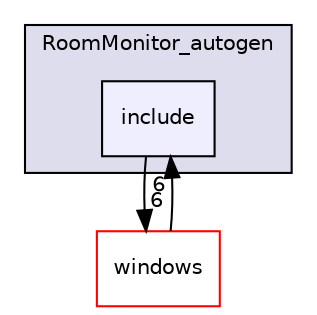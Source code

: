 digraph "cmake-build-debug/RoomMonitor_autogen/include" {
  compound=true
  node [ fontsize="10", fontname="Helvetica"];
  edge [ labelfontsize="10", labelfontname="Helvetica"];
  subgraph clusterdir_3effc713f1c3c2e847b1a9c1e2d4ebed {
    graph [ bgcolor="#ddddee", pencolor="black", label="RoomMonitor_autogen" fontname="Helvetica", fontsize="10", URL="dir_3effc713f1c3c2e847b1a9c1e2d4ebed.html"]
  dir_83a48cc1cca9248a9f49be32e1a41579 [shape=box, label="include", style="filled", fillcolor="#eeeeff", pencolor="black", URL="dir_83a48cc1cca9248a9f49be32e1a41579.html"];
  }
  dir_fe549de2418b81853b5f194edb4a7f34 [shape=box label="windows" fillcolor="white" style="filled" color="red" URL="dir_fe549de2418b81853b5f194edb4a7f34.html"];
  dir_fe549de2418b81853b5f194edb4a7f34->dir_83a48cc1cca9248a9f49be32e1a41579 [headlabel="6", labeldistance=1.5 headhref="dir_000025_000022.html"];
  dir_83a48cc1cca9248a9f49be32e1a41579->dir_fe549de2418b81853b5f194edb4a7f34 [headlabel="6", labeldistance=1.5 headhref="dir_000022_000025.html"];
}

